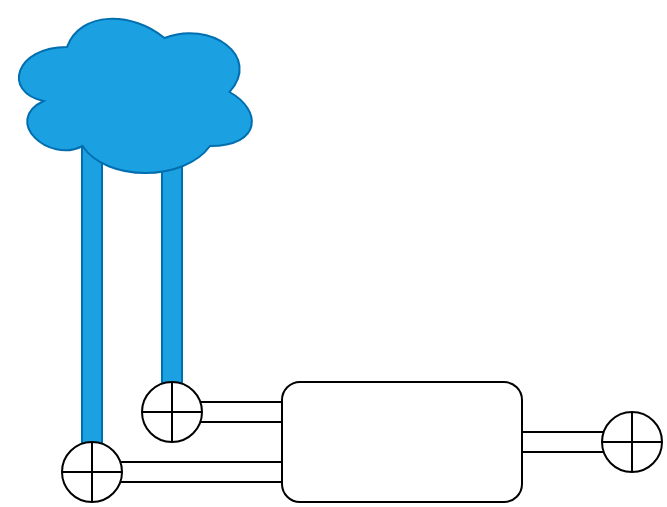 <mxfile version="21.3.3" type="device">
  <diagram name="Page-1" id="V26lLGb-AOziR8KH3icW">
    <mxGraphModel dx="684" dy="527" grid="1" gridSize="10" guides="1" tooltips="1" connect="1" arrows="1" fold="1" page="1" pageScale="1" pageWidth="850" pageHeight="1100" math="0" shadow="0">
      <root>
        <mxCell id="0" />
        <mxCell id="1" parent="0" />
        <mxCell id="eSfAmpDOkI9K0b-Jmtsm-30" value="" style="rounded=1;whiteSpace=wrap;html=1;" vertex="1" parent="1">
          <mxGeometry x="500" y="385" width="80" height="10" as="geometry" />
        </mxCell>
        <mxCell id="eSfAmpDOkI9K0b-Jmtsm-29" value="" style="rounded=1;whiteSpace=wrap;html=1;" vertex="1" parent="1">
          <mxGeometry x="310" y="400" width="100" height="10" as="geometry" />
        </mxCell>
        <mxCell id="eSfAmpDOkI9K0b-Jmtsm-28" value="" style="rounded=1;whiteSpace=wrap;html=1;" vertex="1" parent="1">
          <mxGeometry x="340" y="370" width="80" height="10" as="geometry" />
        </mxCell>
        <mxCell id="eSfAmpDOkI9K0b-Jmtsm-27" value="" style="rounded=1;whiteSpace=wrap;html=1;fillColor=#1ba1e2;fontColor=#ffffff;strokeColor=#006EAF;" vertex="1" parent="1">
          <mxGeometry x="340" y="200" width="10" height="170" as="geometry" />
        </mxCell>
        <mxCell id="eSfAmpDOkI9K0b-Jmtsm-26" value="" style="rounded=1;whiteSpace=wrap;html=1;fillColor=#1ba1e2;fontColor=#ffffff;strokeColor=#006EAF;" vertex="1" parent="1">
          <mxGeometry x="300" y="230" width="10" height="170" as="geometry" />
        </mxCell>
        <mxCell id="eSfAmpDOkI9K0b-Jmtsm-1" value="" style="rounded=1;whiteSpace=wrap;html=1;" vertex="1" parent="1">
          <mxGeometry x="400" y="360" width="120" height="60" as="geometry" />
        </mxCell>
        <mxCell id="eSfAmpDOkI9K0b-Jmtsm-5" value="" style="group" vertex="1" connectable="0" parent="1">
          <mxGeometry x="290" y="390" width="30" height="30" as="geometry" />
        </mxCell>
        <mxCell id="eSfAmpDOkI9K0b-Jmtsm-2" value="" style="ellipse;whiteSpace=wrap;html=1;aspect=fixed;" vertex="1" parent="eSfAmpDOkI9K0b-Jmtsm-5">
          <mxGeometry width="30" height="30" as="geometry" />
        </mxCell>
        <mxCell id="eSfAmpDOkI9K0b-Jmtsm-3" value="" style="endArrow=none;html=1;rounded=0;exitX=0.5;exitY=1;exitDx=0;exitDy=0;entryX=0.5;entryY=0;entryDx=0;entryDy=0;" edge="1" parent="eSfAmpDOkI9K0b-Jmtsm-5" source="eSfAmpDOkI9K0b-Jmtsm-2" target="eSfAmpDOkI9K0b-Jmtsm-2">
          <mxGeometry width="50" height="50" relative="1" as="geometry">
            <mxPoint x="60" y="50" as="sourcePoint" />
            <mxPoint x="110" as="targetPoint" />
          </mxGeometry>
        </mxCell>
        <mxCell id="eSfAmpDOkI9K0b-Jmtsm-4" value="" style="endArrow=none;html=1;rounded=0;exitX=0;exitY=0.5;exitDx=0;exitDy=0;entryX=1;entryY=0.5;entryDx=0;entryDy=0;" edge="1" parent="eSfAmpDOkI9K0b-Jmtsm-5" source="eSfAmpDOkI9K0b-Jmtsm-2" target="eSfAmpDOkI9K0b-Jmtsm-2">
          <mxGeometry width="50" height="50" relative="1" as="geometry">
            <mxPoint x="40" y="50" as="sourcePoint" />
            <mxPoint x="90" as="targetPoint" />
          </mxGeometry>
        </mxCell>
        <mxCell id="eSfAmpDOkI9K0b-Jmtsm-7" value="" style="group" vertex="1" connectable="0" parent="1">
          <mxGeometry x="330" y="360" width="30" height="30" as="geometry" />
        </mxCell>
        <mxCell id="eSfAmpDOkI9K0b-Jmtsm-8" value="" style="ellipse;whiteSpace=wrap;html=1;aspect=fixed;" vertex="1" parent="eSfAmpDOkI9K0b-Jmtsm-7">
          <mxGeometry width="30" height="30" as="geometry" />
        </mxCell>
        <mxCell id="eSfAmpDOkI9K0b-Jmtsm-9" value="" style="endArrow=none;html=1;rounded=0;exitX=0.5;exitY=1;exitDx=0;exitDy=0;entryX=0.5;entryY=0;entryDx=0;entryDy=0;" edge="1" parent="eSfAmpDOkI9K0b-Jmtsm-7" source="eSfAmpDOkI9K0b-Jmtsm-8" target="eSfAmpDOkI9K0b-Jmtsm-8">
          <mxGeometry width="50" height="50" relative="1" as="geometry">
            <mxPoint x="60" y="50" as="sourcePoint" />
            <mxPoint x="110" as="targetPoint" />
          </mxGeometry>
        </mxCell>
        <mxCell id="eSfAmpDOkI9K0b-Jmtsm-10" value="" style="endArrow=none;html=1;rounded=0;exitX=0;exitY=0.5;exitDx=0;exitDy=0;entryX=1;entryY=0.5;entryDx=0;entryDy=0;" edge="1" parent="eSfAmpDOkI9K0b-Jmtsm-7" source="eSfAmpDOkI9K0b-Jmtsm-8" target="eSfAmpDOkI9K0b-Jmtsm-8">
          <mxGeometry width="50" height="50" relative="1" as="geometry">
            <mxPoint x="40" y="50" as="sourcePoint" />
            <mxPoint x="90" as="targetPoint" />
          </mxGeometry>
        </mxCell>
        <mxCell id="eSfAmpDOkI9K0b-Jmtsm-15" value="" style="ellipse;shape=cloud;whiteSpace=wrap;html=1;fillColor=#1ba1e2;strokeColor=#006EAF;fontColor=#ffffff;" vertex="1" parent="1">
          <mxGeometry x="260" y="170" width="130" height="90" as="geometry" />
        </mxCell>
        <mxCell id="eSfAmpDOkI9K0b-Jmtsm-16" value="" style="group" vertex="1" connectable="0" parent="1">
          <mxGeometry x="560" y="375" width="30" height="30" as="geometry" />
        </mxCell>
        <mxCell id="eSfAmpDOkI9K0b-Jmtsm-17" value="" style="ellipse;whiteSpace=wrap;html=1;aspect=fixed;" vertex="1" parent="eSfAmpDOkI9K0b-Jmtsm-16">
          <mxGeometry width="30" height="30" as="geometry" />
        </mxCell>
        <mxCell id="eSfAmpDOkI9K0b-Jmtsm-18" value="" style="endArrow=none;html=1;rounded=0;exitX=0.5;exitY=1;exitDx=0;exitDy=0;entryX=0.5;entryY=0;entryDx=0;entryDy=0;" edge="1" parent="eSfAmpDOkI9K0b-Jmtsm-16" source="eSfAmpDOkI9K0b-Jmtsm-17" target="eSfAmpDOkI9K0b-Jmtsm-17">
          <mxGeometry width="50" height="50" relative="1" as="geometry">
            <mxPoint x="60" y="50" as="sourcePoint" />
            <mxPoint x="110" as="targetPoint" />
          </mxGeometry>
        </mxCell>
        <mxCell id="eSfAmpDOkI9K0b-Jmtsm-19" value="" style="endArrow=none;html=1;rounded=0;exitX=0;exitY=0.5;exitDx=0;exitDy=0;entryX=1;entryY=0.5;entryDx=0;entryDy=0;" edge="1" parent="eSfAmpDOkI9K0b-Jmtsm-16" source="eSfAmpDOkI9K0b-Jmtsm-17" target="eSfAmpDOkI9K0b-Jmtsm-17">
          <mxGeometry width="50" height="50" relative="1" as="geometry">
            <mxPoint x="40" y="50" as="sourcePoint" />
            <mxPoint x="90" as="targetPoint" />
          </mxGeometry>
        </mxCell>
      </root>
    </mxGraphModel>
  </diagram>
</mxfile>

